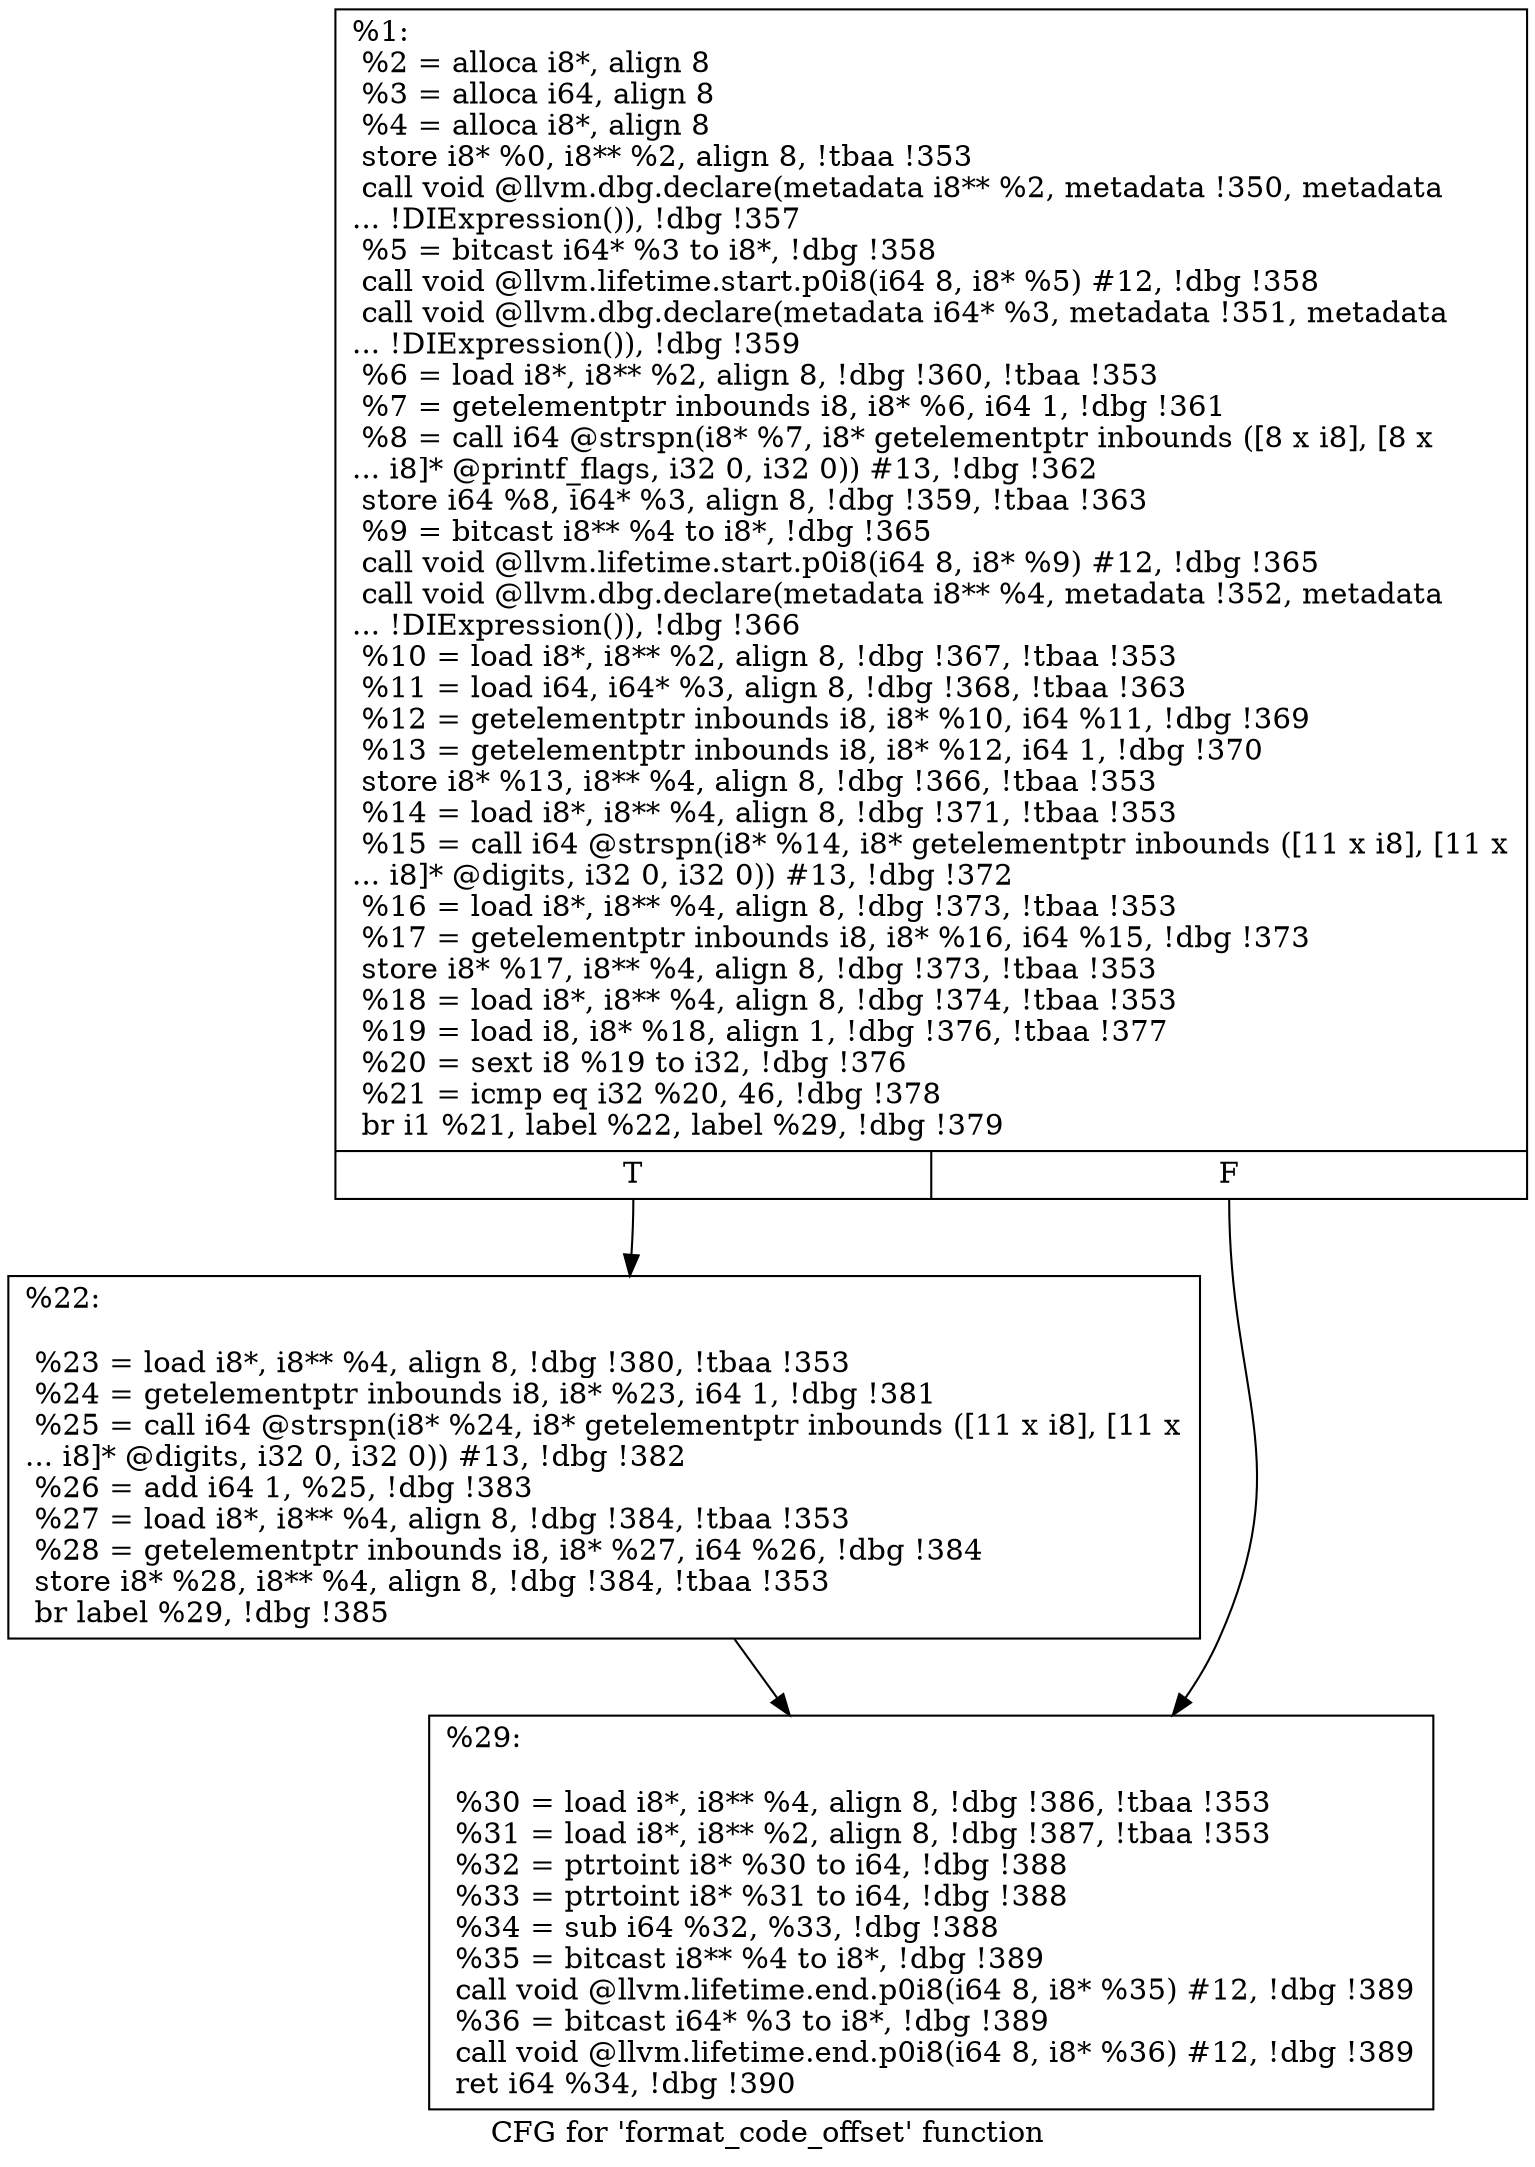 digraph "CFG for 'format_code_offset' function" {
	label="CFG for 'format_code_offset' function";

	Node0x13022d0 [shape=record,label="{%1:\l  %2 = alloca i8*, align 8\l  %3 = alloca i64, align 8\l  %4 = alloca i8*, align 8\l  store i8* %0, i8** %2, align 8, !tbaa !353\l  call void @llvm.dbg.declare(metadata i8** %2, metadata !350, metadata\l... !DIExpression()), !dbg !357\l  %5 = bitcast i64* %3 to i8*, !dbg !358\l  call void @llvm.lifetime.start.p0i8(i64 8, i8* %5) #12, !dbg !358\l  call void @llvm.dbg.declare(metadata i64* %3, metadata !351, metadata\l... !DIExpression()), !dbg !359\l  %6 = load i8*, i8** %2, align 8, !dbg !360, !tbaa !353\l  %7 = getelementptr inbounds i8, i8* %6, i64 1, !dbg !361\l  %8 = call i64 @strspn(i8* %7, i8* getelementptr inbounds ([8 x i8], [8 x\l... i8]* @printf_flags, i32 0, i32 0)) #13, !dbg !362\l  store i64 %8, i64* %3, align 8, !dbg !359, !tbaa !363\l  %9 = bitcast i8** %4 to i8*, !dbg !365\l  call void @llvm.lifetime.start.p0i8(i64 8, i8* %9) #12, !dbg !365\l  call void @llvm.dbg.declare(metadata i8** %4, metadata !352, metadata\l... !DIExpression()), !dbg !366\l  %10 = load i8*, i8** %2, align 8, !dbg !367, !tbaa !353\l  %11 = load i64, i64* %3, align 8, !dbg !368, !tbaa !363\l  %12 = getelementptr inbounds i8, i8* %10, i64 %11, !dbg !369\l  %13 = getelementptr inbounds i8, i8* %12, i64 1, !dbg !370\l  store i8* %13, i8** %4, align 8, !dbg !366, !tbaa !353\l  %14 = load i8*, i8** %4, align 8, !dbg !371, !tbaa !353\l  %15 = call i64 @strspn(i8* %14, i8* getelementptr inbounds ([11 x i8], [11 x\l... i8]* @digits, i32 0, i32 0)) #13, !dbg !372\l  %16 = load i8*, i8** %4, align 8, !dbg !373, !tbaa !353\l  %17 = getelementptr inbounds i8, i8* %16, i64 %15, !dbg !373\l  store i8* %17, i8** %4, align 8, !dbg !373, !tbaa !353\l  %18 = load i8*, i8** %4, align 8, !dbg !374, !tbaa !353\l  %19 = load i8, i8* %18, align 1, !dbg !376, !tbaa !377\l  %20 = sext i8 %19 to i32, !dbg !376\l  %21 = icmp eq i32 %20, 46, !dbg !378\l  br i1 %21, label %22, label %29, !dbg !379\l|{<s0>T|<s1>F}}"];
	Node0x13022d0:s0 -> Node0x12e23e0;
	Node0x13022d0:s1 -> Node0x12e2430;
	Node0x12e23e0 [shape=record,label="{%22:\l\l  %23 = load i8*, i8** %4, align 8, !dbg !380, !tbaa !353\l  %24 = getelementptr inbounds i8, i8* %23, i64 1, !dbg !381\l  %25 = call i64 @strspn(i8* %24, i8* getelementptr inbounds ([11 x i8], [11 x\l... i8]* @digits, i32 0, i32 0)) #13, !dbg !382\l  %26 = add i64 1, %25, !dbg !383\l  %27 = load i8*, i8** %4, align 8, !dbg !384, !tbaa !353\l  %28 = getelementptr inbounds i8, i8* %27, i64 %26, !dbg !384\l  store i8* %28, i8** %4, align 8, !dbg !384, !tbaa !353\l  br label %29, !dbg !385\l}"];
	Node0x12e23e0 -> Node0x12e2430;
	Node0x12e2430 [shape=record,label="{%29:\l\l  %30 = load i8*, i8** %4, align 8, !dbg !386, !tbaa !353\l  %31 = load i8*, i8** %2, align 8, !dbg !387, !tbaa !353\l  %32 = ptrtoint i8* %30 to i64, !dbg !388\l  %33 = ptrtoint i8* %31 to i64, !dbg !388\l  %34 = sub i64 %32, %33, !dbg !388\l  %35 = bitcast i8** %4 to i8*, !dbg !389\l  call void @llvm.lifetime.end.p0i8(i64 8, i8* %35) #12, !dbg !389\l  %36 = bitcast i64* %3 to i8*, !dbg !389\l  call void @llvm.lifetime.end.p0i8(i64 8, i8* %36) #12, !dbg !389\l  ret i64 %34, !dbg !390\l}"];
}
